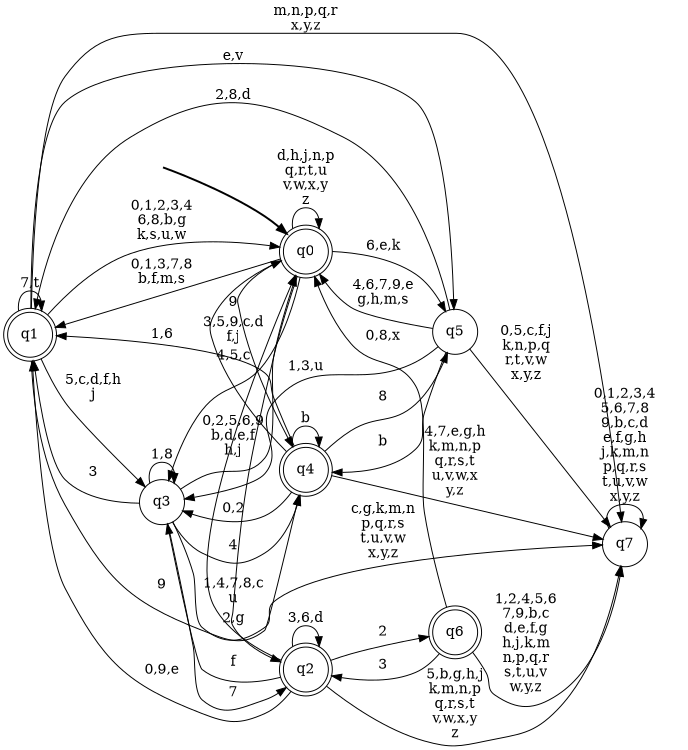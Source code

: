 digraph BlueStar {
__start0 [style = invis, shape = none, label = "", width = 0, height = 0];

rankdir=LR;
size="8,5";

s0 [style="rounded,filled", color="black", fillcolor="white" shape="doublecircle", label="q0"];
s1 [style="rounded,filled", color="black", fillcolor="white" shape="doublecircle", label="q1"];
s2 [style="rounded,filled", color="black", fillcolor="white" shape="doublecircle", label="q2"];
s3 [style="filled", color="black", fillcolor="white" shape="circle", label="q3"];
s4 [style="rounded,filled", color="black", fillcolor="white" shape="doublecircle", label="q4"];
s5 [style="filled", color="black", fillcolor="white" shape="circle", label="q5"];
s6 [style="rounded,filled", color="black", fillcolor="white" shape="doublecircle", label="q6"];
s7 [style="filled", color="black", fillcolor="white" shape="circle", label="q7"];
subgraph cluster_main { 
	graph [pad=".75", ranksep="0.15", nodesep="0.15"];
	 style=invis; 
	__start0 -> s0 [penwidth=2];
}
s0 -> s0 [label="d,h,j,n,p\nq,r,t,u\nv,w,x,y\nz"];
s0 -> s1 [label="0,1,3,7,8\nb,f,m,s"];
s0 -> s2 [label="2,g"];
s0 -> s3 [label="4,5,c"];
s0 -> s4 [label="9"];
s0 -> s5 [label="6,e,k"];
s1 -> s0 [label="0,1,2,3,4\n6,8,b,g\nk,s,u,w"];
s1 -> s1 [label="7,t"];
s1 -> s3 [label="5,c,d,f,h\nj"];
s1 -> s4 [label="9"];
s1 -> s5 [label="e,v"];
s1 -> s7 [label="m,n,p,q,r\nx,y,z"];
s2 -> s0 [label="1,4,7,8,c\nu"];
s2 -> s1 [label="0,9,e"];
s2 -> s2 [label="3,6,d"];
s2 -> s3 [label="f"];
s2 -> s6 [label="2"];
s2 -> s7 [label="5,b,g,h,j\nk,m,n,p\nq,r,s,t\nv,w,x,y\nz"];
s3 -> s0 [label="0,2,5,6,9\nb,d,e,f\nh,j"];
s3 -> s1 [label="3"];
s3 -> s2 [label="7"];
s3 -> s3 [label="1,8"];
s3 -> s4 [label="4"];
s3 -> s7 [label="c,g,k,m,n\np,q,r,s\nt,u,v,w\nx,y,z"];
s4 -> s0 [label="3,5,9,c,d\nf,j"];
s4 -> s1 [label="1,6"];
s4 -> s3 [label="0,2"];
s4 -> s4 [label="b"];
s4 -> s5 [label="8"];
s4 -> s7 [label="4,7,e,g,h\nk,m,n,p\nq,r,s,t\nu,v,w,x\ny,z"];
s5 -> s0 [label="4,6,7,9,e\ng,h,m,s"];
s5 -> s1 [label="2,8,d"];
s5 -> s3 [label="1,3,u"];
s5 -> s4 [label="b"];
s5 -> s7 [label="0,5,c,f,j\nk,n,p,q\nr,t,v,w\nx,y,z"];
s6 -> s0 [label="0,8,x"];
s6 -> s2 [label="3"];
s6 -> s7 [label="1,2,4,5,6\n7,9,b,c\nd,e,f,g\nh,j,k,m\nn,p,q,r\ns,t,u,v\nw,y,z"];
s7 -> s7 [label="0,1,2,3,4\n5,6,7,8\n9,b,c,d\ne,f,g,h\nj,k,m,n\np,q,r,s\nt,u,v,w\nx,y,z"];

}